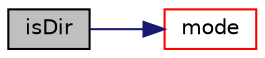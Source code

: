 digraph "isDir"
{
  bgcolor="transparent";
  edge [fontname="Helvetica",fontsize="10",labelfontname="Helvetica",labelfontsize="10"];
  node [fontname="Helvetica",fontsize="10",shape=record];
  rankdir="LR";
  Node117107 [label="isDir",height=0.2,width=0.4,color="black", fillcolor="grey75", style="filled", fontcolor="black"];
  Node117107 -> Node117108 [color="midnightblue",fontsize="10",style="solid",fontname="Helvetica"];
  Node117108 [label="mode",height=0.2,width=0.4,color="red",URL="$a21851.html#a7c482c9f0ea60317169ee39f62f670d4",tooltip="Return the file mode. "];
}

